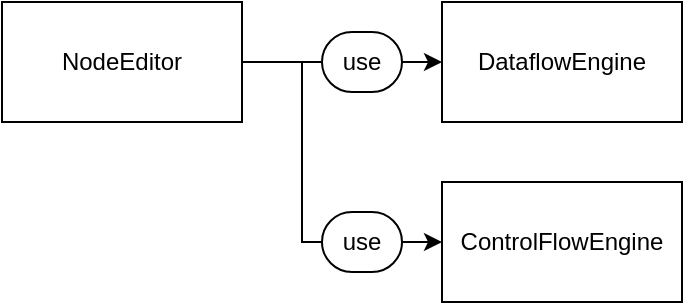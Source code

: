 <mxfile version="22.0.2" type="device">
  <diagram name="page-1" id="nTteX_-L-bd6lsjCAH_5">
    <mxGraphModel dx="863" dy="505" grid="1" gridSize="10" guides="1" tooltips="1" connect="1" arrows="1" fold="1" page="1" pageScale="1" pageWidth="827" pageHeight="1169" math="0" shadow="0">
      <root>
        <mxCell id="0" />
        <mxCell id="1" parent="0" />
        <mxCell id="nebLcPZcH7VbZwTWm6rH-4" style="edgeStyle=orthogonalEdgeStyle;rounded=0;orthogonalLoop=1;jettySize=auto;html=1;exitX=1;exitY=0.5;exitDx=0;exitDy=0;entryX=0;entryY=0.5;entryDx=0;entryDy=0;" edge="1" parent="1" source="0EIq4OgII-BHYrVc7AHv-1" target="z7vC7oLisWLh9jTTofFt-3">
          <mxGeometry relative="1" as="geometry" />
        </mxCell>
        <mxCell id="nebLcPZcH7VbZwTWm6rH-6" style="edgeStyle=orthogonalEdgeStyle;rounded=0;orthogonalLoop=1;jettySize=auto;html=1;exitX=1;exitY=0.5;exitDx=0;exitDy=0;entryX=0;entryY=0.5;entryDx=0;entryDy=0;" edge="1" parent="1" source="0EIq4OgII-BHYrVc7AHv-1" target="nebLcPZcH7VbZwTWm6rH-5">
          <mxGeometry relative="1" as="geometry">
            <Array as="points">
              <mxPoint x="170" y="50" />
              <mxPoint x="170" y="140" />
            </Array>
          </mxGeometry>
        </mxCell>
        <mxCell id="0EIq4OgII-BHYrVc7AHv-1" value="NodeEditor" style="rounded=0;whiteSpace=wrap;html=1;" parent="1" vertex="1">
          <mxGeometry x="20" y="20" width="120" height="60" as="geometry" />
        </mxCell>
        <mxCell id="z7vC7oLisWLh9jTTofFt-1" value="use" style="rounded=1;whiteSpace=wrap;html=1;arcSize=50;" parent="1" vertex="1">
          <mxGeometry x="180" y="35" width="40" height="30" as="geometry" />
        </mxCell>
        <mxCell id="z7vC7oLisWLh9jTTofFt-3" value="DataflowEngine" style="rounded=0;whiteSpace=wrap;html=1;" parent="1" vertex="1">
          <mxGeometry x="240" y="20" width="120" height="60" as="geometry" />
        </mxCell>
        <mxCell id="nebLcPZcH7VbZwTWm6rH-5" value="ControlFlowEngine" style="rounded=0;whiteSpace=wrap;html=1;" vertex="1" parent="1">
          <mxGeometry x="240" y="110" width="120" height="60" as="geometry" />
        </mxCell>
        <mxCell id="nebLcPZcH7VbZwTWm6rH-7" value="use" style="rounded=1;whiteSpace=wrap;html=1;arcSize=50;" vertex="1" parent="1">
          <mxGeometry x="180" y="125" width="40" height="30" as="geometry" />
        </mxCell>
      </root>
    </mxGraphModel>
  </diagram>
</mxfile>
